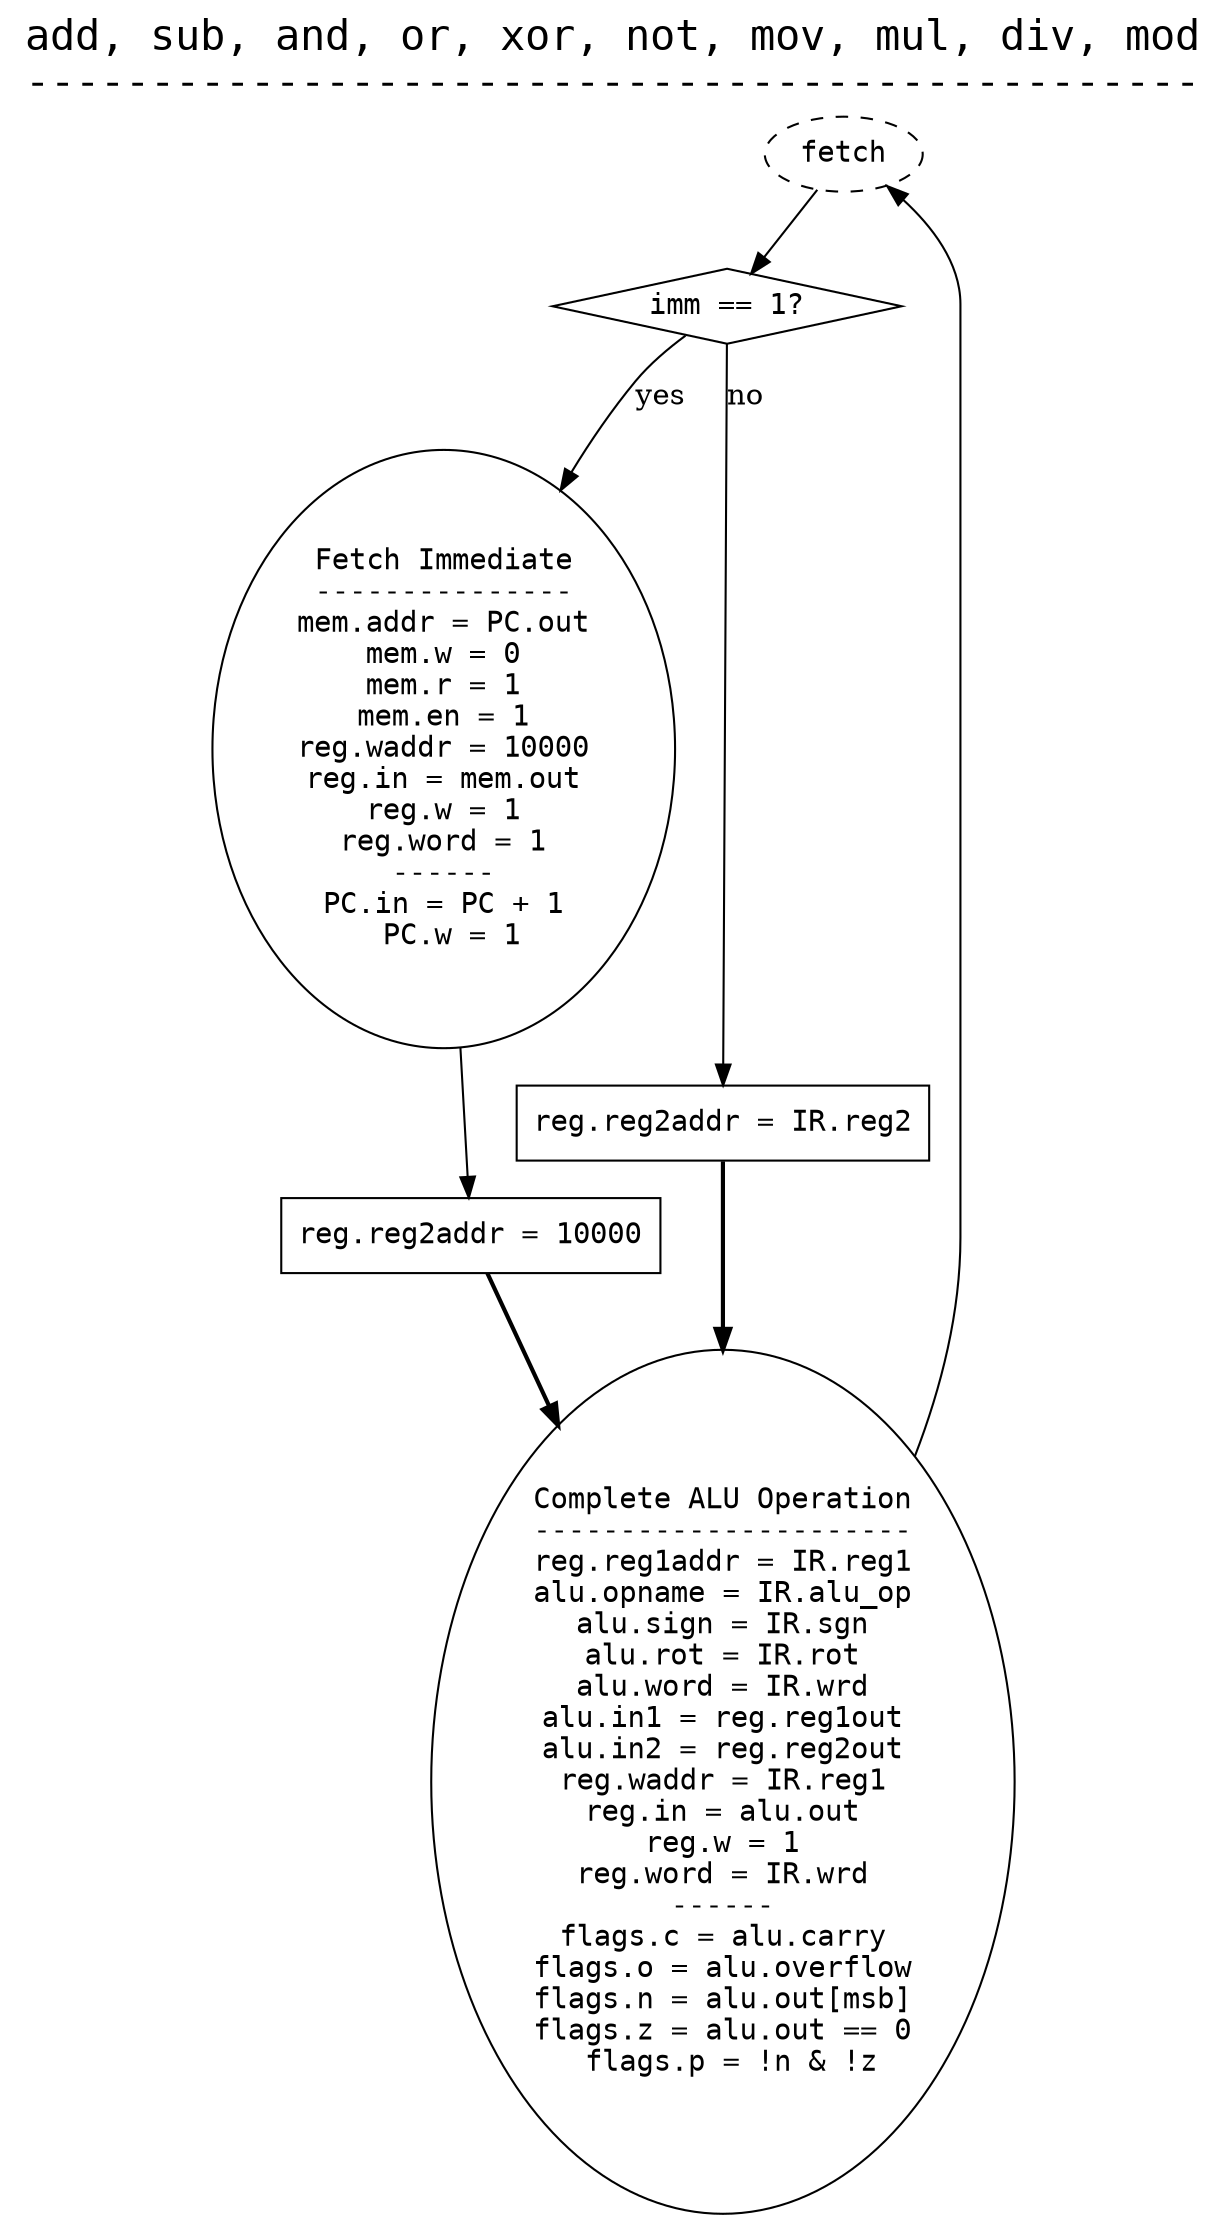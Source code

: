 digraph ALU {
	label="add, sub, and, or, xor, not, mov, mul, div, mod\n-----------------------------------------------\n";
	labelloc="t";
	fontsize=20;
	fontname="mono";

	node [shape=oval, fontname="mono"];
	fetch [style=dashed];
	FetchImm [label="Fetch Immediate\n---------------\nmem.addr = PC.out\nmem.w = 0\nmem.r = 1\nmem.en = 1\nreg.waddr = 10000\nreg.in = mem.out\nreg.w = 1\nreg.word = 1\n------\nPC.in = PC + 1\n PC.w = 1"];
	ALUOp [label="Complete ALU Operation\n----------------------\nreg.reg1addr = IR.reg1\nalu.opname = IR.alu_op\nalu.sign = IR.sgn\nalu.rot = IR.rot\nalu.word = IR.wrd\nalu.in1 = reg.reg1out\nalu.in2 = reg.reg2out\nreg.waddr = IR.reg1\nreg.in = alu.out\nreg.w = 1\nreg.word = IR.wrd\n------\nflags.c = alu.carry\nflags.o = alu.overflow\nflags.n = alu.out[msb]\nflags.z = alu.out == 0\n flags.p = !n & !z"];

	node [shape=diamond, fontname="mono"];
	IsImm [label="imm == 1?"];

	node [shape=rect, fontname="mono"];
	Reg2 [label="reg.reg2addr = IR.reg2"];
	RegImm [label="reg.reg2addr = 10000"];

	fetch -> IsImm;
	IsImm -> FetchImm [label="yes"];
	IsImm -> Reg2     [label="no"];
	
	Reg2  -> ALUOp    [style=bold];

	FetchImm -> RegImm;
	RegImm -> ALUOp   [style=bold];

	ALUOp -> fetch;
}
